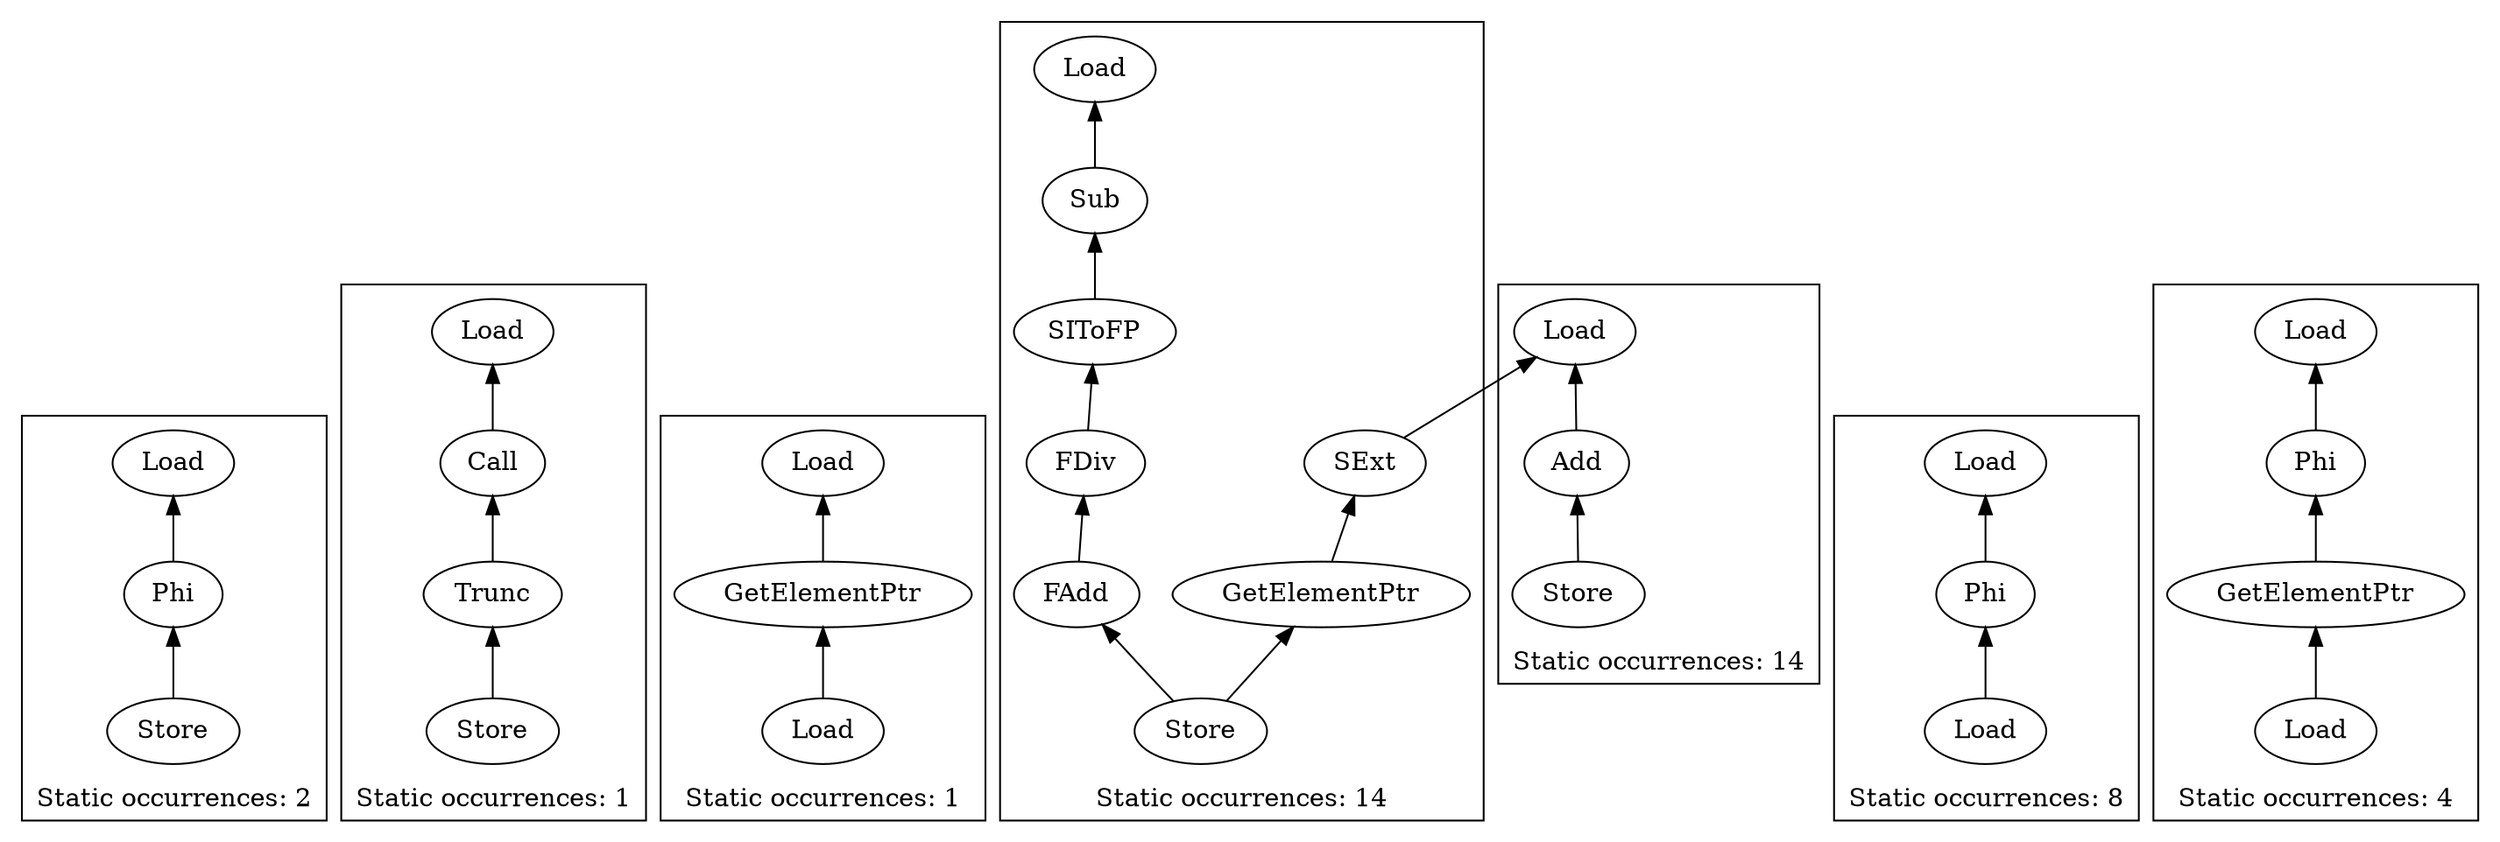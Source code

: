 strict digraph {
rankdir=BT
subgraph {
177 [label="Phi"]
177 -> {
170
}
170 [label="Load"]
181 [label="Store"]
181 -> {
177
}
cluster=true
label=<Static occurrences: 2>
}
subgraph {
167 [label="Trunc"]
167 -> {
166
}
168 [label="Store"]
168 -> {
167
}
166 [label="Call"]
166 -> {
164
}
164 [label="Load"]
cluster=true
label=<Static occurrences: 1>
}
subgraph {
237 [label="Load"]
237 -> {
236
}
236 [label="GetElementPtr"]
236 -> {
198
}
198 [label="Load"]
cluster=true
label=<Static occurrences: 1>
}
subgraph {
129 [label="Add"]
129 -> {
128
}
128 [label="Load"]
130 [label="Store"]
130 -> {
129
}
cluster=true
label=<Static occurrences: 14>
}
subgraph {
277 [label="Phi"]
277 -> {
257
}
257 [label="Load"]
284 [label="Load"]
284 -> {
277
}
cluster=true
label=<Static occurrences: 8>
}
subgraph {
132 [label="GetElementPtr"]
132 -> {
131
}
133 [label="Store"]
133 -> {
127
132
}
126 [label="FDiv"]
126 -> {
125
}
124 [label="Sub"]
124 -> {
123
}
123 [label="Load"]
125 [label="SIToFP"]
125 -> {
124
}
131 [label="SExt"]
131 -> {
128
}
128 [label="Load"]
127 [label="FAdd"]
127 -> {
126
}
cluster=true
label=<Static occurrences: 14>
}
subgraph {
541 [label="Phi"]
541 -> {
517
}
517 [label="Load"]
552 [label="Load"]
552 -> {
548
}
548 [label="GetElementPtr"]
548 -> {
541
}
cluster=true
label=<Static occurrences: 4>
}
}
